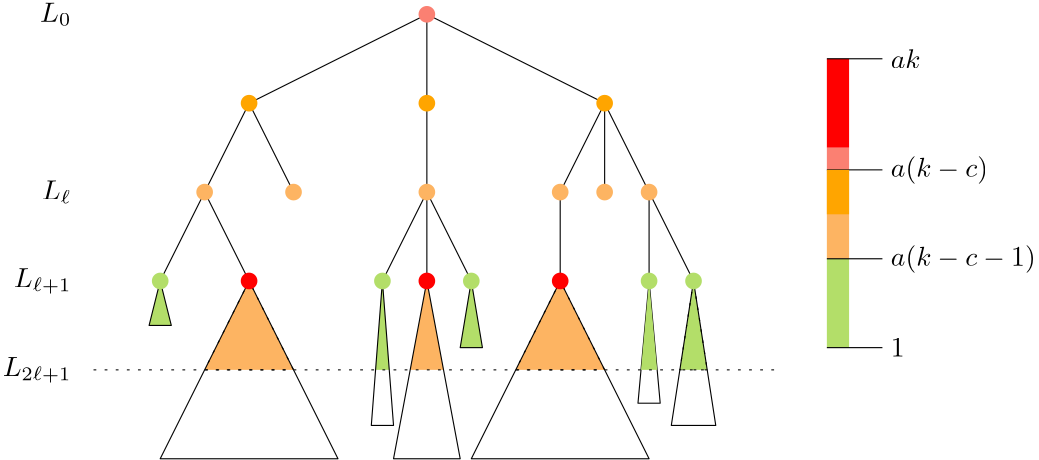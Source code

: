 <?xml version="1.0"?>
<!DOCTYPE ipe SYSTEM "ipe.dtd">
<ipe version="70218" creator="Ipe 7.2.24">
<info created="D:20220808160131" modified="D:20220808162423"/>
<ipestyle name="basic">
<symbol name="arrow/arc(spx)">
<path stroke="sym-stroke" fill="sym-stroke" pen="sym-pen">
0 0 m
-1 0.333 l
-1 -0.333 l
h
</path>
</symbol>
<symbol name="arrow/farc(spx)">
<path stroke="sym-stroke" fill="white" pen="sym-pen">
0 0 m
-1 0.333 l
-1 -0.333 l
h
</path>
</symbol>
<symbol name="arrow/ptarc(spx)">
<path stroke="sym-stroke" fill="sym-stroke" pen="sym-pen">
0 0 m
-1 0.333 l
-0.8 0 l
-1 -0.333 l
h
</path>
</symbol>
<symbol name="arrow/fptarc(spx)">
<path stroke="sym-stroke" fill="white" pen="sym-pen">
0 0 m
-1 0.333 l
-0.8 0 l
-1 -0.333 l
h
</path>
</symbol>
<symbol name="mark/circle(sx)" transformations="translations">
<path fill="sym-stroke">
0.6 0 0 0.6 0 0 e
0.4 0 0 0.4 0 0 e
</path>
</symbol>
<symbol name="mark/disk(sx)" transformations="translations">
<path fill="sym-stroke">
0.6 0 0 0.6 0 0 e
</path>
</symbol>
<symbol name="mark/fdisk(sfx)" transformations="translations">
<group>
<path fill="sym-fill">
0.5 0 0 0.5 0 0 e
</path>
<path fill="sym-stroke" fillrule="eofill">
0.6 0 0 0.6 0 0 e
0.4 0 0 0.4 0 0 e
</path>
</group>
</symbol>
<symbol name="mark/box(sx)" transformations="translations">
<path fill="sym-stroke" fillrule="eofill">
-0.6 -0.6 m
0.6 -0.6 l
0.6 0.6 l
-0.6 0.6 l
h
-0.4 -0.4 m
0.4 -0.4 l
0.4 0.4 l
-0.4 0.4 l
h
</path>
</symbol>
<symbol name="mark/square(sx)" transformations="translations">
<path fill="sym-stroke">
-0.6 -0.6 m
0.6 -0.6 l
0.6 0.6 l
-0.6 0.6 l
h
</path>
</symbol>
<symbol name="mark/fsquare(sfx)" transformations="translations">
<group>
<path fill="sym-fill">
-0.5 -0.5 m
0.5 -0.5 l
0.5 0.5 l
-0.5 0.5 l
h
</path>
<path fill="sym-stroke" fillrule="eofill">
-0.6 -0.6 m
0.6 -0.6 l
0.6 0.6 l
-0.6 0.6 l
h
-0.4 -0.4 m
0.4 -0.4 l
0.4 0.4 l
-0.4 0.4 l
h
</path>
</group>
</symbol>
<symbol name="mark/cross(sx)" transformations="translations">
<group>
<path fill="sym-stroke">
-0.43 -0.57 m
0.57 0.43 l
0.43 0.57 l
-0.57 -0.43 l
h
</path>
<path fill="sym-stroke">
-0.43 0.57 m
0.57 -0.43 l
0.43 -0.57 l
-0.57 0.43 l
h
</path>
</group>
</symbol>
<symbol name="arrow/fnormal(spx)">
<path stroke="sym-stroke" fill="white" pen="sym-pen">
0 0 m
-1 0.333 l
-1 -0.333 l
h
</path>
</symbol>
<symbol name="arrow/pointed(spx)">
<path stroke="sym-stroke" fill="sym-stroke" pen="sym-pen">
0 0 m
-1 0.333 l
-0.8 0 l
-1 -0.333 l
h
</path>
</symbol>
<symbol name="arrow/fpointed(spx)">
<path stroke="sym-stroke" fill="white" pen="sym-pen">
0 0 m
-1 0.333 l
-0.8 0 l
-1 -0.333 l
h
</path>
</symbol>
<symbol name="arrow/linear(spx)">
<path stroke="sym-stroke" pen="sym-pen">
-1 0.333 m
0 0 l
-1 -0.333 l
</path>
</symbol>
<symbol name="arrow/fdouble(spx)">
<path stroke="sym-stroke" fill="white" pen="sym-pen">
0 0 m
-1 0.333 l
-1 -0.333 l
h
-1 0 m
-2 0.333 l
-2 -0.333 l
h
</path>
</symbol>
<symbol name="arrow/double(spx)">
<path stroke="sym-stroke" fill="sym-stroke" pen="sym-pen">
0 0 m
-1 0.333 l
-1 -0.333 l
h
-1 0 m
-2 0.333 l
-2 -0.333 l
h
</path>
</symbol>
<symbol name="arrow/mid-normal(spx)">
<path stroke="sym-stroke" fill="sym-stroke" pen="sym-pen">
0.5 0 m
-0.5 0.333 l
-0.5 -0.333 l
h
</path>
</symbol>
<symbol name="arrow/mid-fnormal(spx)">
<path stroke="sym-stroke" fill="white" pen="sym-pen">
0.5 0 m
-0.5 0.333 l
-0.5 -0.333 l
h
</path>
</symbol>
<symbol name="arrow/mid-pointed(spx)">
<path stroke="sym-stroke" fill="sym-stroke" pen="sym-pen">
0.5 0 m
-0.5 0.333 l
-0.3 0 l
-0.5 -0.333 l
h
</path>
</symbol>
<symbol name="arrow/mid-fpointed(spx)">
<path stroke="sym-stroke" fill="white" pen="sym-pen">
0.5 0 m
-0.5 0.333 l
-0.3 0 l
-0.5 -0.333 l
h
</path>
</symbol>
<symbol name="arrow/mid-double(spx)">
<path stroke="sym-stroke" fill="sym-stroke" pen="sym-pen">
1 0 m
0 0.333 l
0 -0.333 l
h
0 0 m
-1 0.333 l
-1 -0.333 l
h
</path>
</symbol>
<symbol name="arrow/mid-fdouble(spx)">
<path stroke="sym-stroke" fill="white" pen="sym-pen">
1 0 m
0 0.333 l
0 -0.333 l
h
0 0 m
-1 0.333 l
-1 -0.333 l
h
</path>
</symbol>
<anglesize name="22.5 deg" value="22.5"/>
<anglesize name="30 deg" value="30"/>
<anglesize name="45 deg" value="45"/>
<anglesize name="60 deg" value="60"/>
<anglesize name="90 deg" value="90"/>
<arrowsize name="large" value="10"/>
<arrowsize name="small" value="5"/>
<arrowsize name="tiny" value="3"/>
<color name="blue" value="0 0 1"/>
<color name="brown" value="0.647 0.165 0.165"/>
<color name="darkblue" value="0 0 0.545"/>
<color name="darkcyan" value="0 0.545 0.545"/>
<color name="darkgray" value="0.663"/>
<color name="darkgreen" value="0 0.392 0"/>
<color name="darkmagenta" value="0.545 0 0.545"/>
<color name="darkorange" value="1 0.549 0"/>
<color name="darkred" value="0.545 0 0"/>
<color name="gold" value="1 0.843 0"/>
<color name="gray" value="0.745"/>
<color name="green" value="0 1 0"/>
<color name="lightblue" value="0.678 0.847 0.902"/>
<color name="lightcyan" value="0.878 1 1"/>
<color name="lightgray" value="0.827"/>
<color name="lightgreen" value="0.565 0.933 0.565"/>
<color name="lightyellow" value="1 1 0.878"/>
<color name="navy" value="0 0 0.502"/>
<color name="orange" value="1 0.647 0"/>
<color name="pink" value="1 0.753 0.796"/>
<color name="purple" value="0.627 0.125 0.941"/>
<color name="red" value="1 0 0"/>
<color name="seagreen" value="0.18 0.545 0.341"/>
<color name="turquoise" value="0.251 0.878 0.816"/>
<color name="violet" value="0.933 0.51 0.933"/>
<color name="yellow" value="1 1 0"/>
<dashstyle name="dash dot dotted" value="[4 2 1 2 1 2] 0"/>
<dashstyle name="dash dotted" value="[4 2 1 2] 0"/>
<dashstyle name="dashed" value="[4] 0"/>
<dashstyle name="dotted" value="[1 3] 0"/>
<gridsize name="10 pts (~3.5 mm)" value="10"/>
<gridsize name="14 pts (~5 mm)" value="14"/>
<gridsize name="16 pts (~6 mm)" value="16"/>
<gridsize name="20 pts (~7 mm)" value="20"/>
<gridsize name="28 pts (~10 mm)" value="28"/>
<gridsize name="32 pts (~12 mm)" value="32"/>
<gridsize name="4 pts" value="4"/>
<gridsize name="56 pts (~20 mm)" value="56"/>
<gridsize name="8 pts (~3 mm)" value="8"/>
<opacity name="10%" value="0.1"/>
<opacity name="30%" value="0.3"/>
<opacity name="50%" value="0.5"/>
<opacity name="75%" value="0.75"/>
<pen name="fat" value="1.2"/>
<pen name="heavier" value="0.8"/>
<pen name="ultrafat" value="2"/>
<symbolsize name="large" value="5"/>
<symbolsize name="small" value="2"/>
<symbolsize name="tiny" value="1.1"/>
<textsize name="Huge" value="\Huge"/>
<textsize name="LARGE" value="\LARGE"/>
<textsize name="Large" value="\Large"/>
<textsize name="footnote" value="\footnotesize"/>
<textsize name="huge" value="\huge"/>
<textsize name="large" value="\large"/>
<textsize name="small" value="\small"/>
<textsize name="tiny" value="\tiny"/>
<textstyle name="center" begin="\begin{center}" end="\end{center}"/>
<textstyle name="item" begin="\begin{itemize}\item{}" end="\end{itemize}"/>
<textstyle name="itemize" begin="\begin{itemize}" end="\end{itemize}"/>
<tiling name="falling" angle="-60" step="4" width="1"/>
<tiling name="rising" angle="30" step="4" width="1"/>
</ipestyle>
<ipestyle name="brew">
<color name="aliceblue" value="0.941 0.973 1"/>
<color name="brew1" value="0.552 0.827 0.78"/>
<color name="brew2" value="1 1 0.701"/>
<color name="brew3" value="0.745 0.729 0.854"/>
<color name="brew4" value="0.984 0.501 0.447"/>
<color name="brew5" value="0.501 0.694 0.827"/>
<color name="brew6" value="0.992 0.705 0.384"/>
<color name="brew7" value="0.701 0.87 0.411"/>
<color name="brew8" value="0.988 0.803 0.898"/>
<pen name="fattyfatfat" value="4"/>
</ipestyle>
<page>
<layer name="alpha"/>
<view layers="alpha" active="alpha"/>
<path layer="alpha" fill="brew7">
240 672 m
237.538 640 l
242.462 640 l
h
</path>
<path fill="brew6">
256 672 m
250 640 l
262 640 l
h
</path>
<path stroke="black">
256 672 m
268 608 l
244 608 l
h
</path>
<path stroke="black" fill="brew7" dash="dotted">
352 672 m
347.077 640 l
356.923 640 l
h
</path>
<path stroke="black" fill="brew6" dash="dotted">
304 672 m
288 640 l
320 640 l
h
</path>
<path stroke="black" fill="brew6" dash="dotted">
192 672 m
176 640 l
208 640 l
h
</path>
<path stroke="black">
256 768 m
192 736 l
h
</path>
<path stroke="black">
256 768 m
256 736 l
h
</path>
<path stroke="black">
256 768 m
320 736 l
h
</path>
<path stroke="black">
192 736 m
208 704 l
h
</path>
<path stroke="black">
192 736 m
176 704 l
h
</path>
<path stroke="black">
176 704 m
160 672 l
h
</path>
<path stroke="black">
176 704 m
192 672 l
h
</path>
<path stroke="black">
256 736 m
256 704 l
h
</path>
<path stroke="black">
256 704 m
240 672 l
h
</path>
<path stroke="black">
256 704 m
256 672 l
h
</path>
<path stroke="black">
256 704 m
272 672 l
h
</path>
<path stroke="black">
320 736 m
304 704 l
h
</path>
<path stroke="black">
320 736 m
320 704 l
h
</path>
<path stroke="black">
320 736 m
336 704 l
h
</path>
<path stroke="black">
336 704 m
336 672 l
h
</path>
<path stroke="black">
336 704 m
352 672 l
h
</path>
<path stroke="black">
304 704 m
304 672 l
h
</path>
<text transformations="translations" pos="128 768" stroke="black" type="label" width="11.25" height="6.812" depth="1.49" halign="right" valign="center" style="math">L_0</text>
<text matrix="1 0 0 1 0 -64" transformations="translations" pos="128 768" stroke="black" type="label" width="10.613" height="6.812" depth="1.49" halign="right" valign="center" style="math">L_\ell</text>
<text matrix="1 0 0 1 0 -96" transformations="translations" pos="128 768" stroke="black" type="label" width="20.7" height="6.812" depth="2.32" halign="right" valign="center" style="math">L_{\ell+1}</text>
<path stroke="black">
192 672 m
160 608 l
224 608 l
h
</path>
<path stroke="black">
304 672 m
272 608 l
336 608 l
h
</path>
<path stroke="black" fill="brew7">
160 672 m
164 656 l
156 656 l
h
</path>
<path stroke="black" fill="brew7">
272 672 m
268 648 l
276 648 l
h
</path>
<path stroke="black">
336 672 m
332 628 l
340 628 l
h
</path>
<path stroke="black">
352 672 m
344 620 l
360 620 l
h
</path>
<use name="mark/disk(sx)" pos="272 672" size="large" stroke="brew7"/>
<use name="mark/disk(sx)" pos="160 672" size="large" stroke="brew7"/>
<use name="mark/disk(sx)" pos="352 672" size="large" stroke="brew7"/>
<use name="mark/disk(sx)" pos="336 672" size="large" stroke="brew7"/>
<use name="mark/disk(sx)" pos="208 704" size="large" stroke="brew6"/>
<use name="mark/disk(sx)" pos="176 704" size="large" stroke="brew6"/>
<use name="mark/disk(sx)" pos="256 704" size="large" stroke="brew6"/>
<use name="mark/disk(sx)" pos="304 704" size="large" stroke="brew6"/>
<use name="mark/disk(sx)" pos="320 704" size="large" stroke="brew6"/>
<use name="mark/disk(sx)" pos="336 704" size="large" stroke="brew6"/>
<use name="mark/disk(sx)" pos="192 736" size="large" stroke="orange"/>
<use name="mark/disk(sx)" pos="256 736" size="large" stroke="orange"/>
<use name="mark/disk(sx)" pos="320 736" size="large" stroke="orange"/>
<use name="mark/disk(sx)" pos="256 672" size="large" stroke="red"/>
<use name="mark/disk(sx)" pos="192 672" size="large" stroke="red"/>
<use name="mark/disk(sx)" pos="304 672" size="large" stroke="red"/>
<use name="mark/disk(sx)" pos="256 768" size="large" stroke="brew4"/>
<path matrix="0 1 -1 0 1168 264" fill="brew7">
384 768 m
384 760 l
416 760 l
416 768 l
h
</path>
<path matrix="0 1 -1 0 1168 264" fill="brew6">
416 768 m
416 760 l
448 760 l
448 768 l
h
</path>
<path fill="brew4">
400 712 m
408 712 l
408 720 l
400 720 l
h
</path>
<path fill="red">
400 720 m
408 720 l
408 752 l
400 752 l
h
</path>
<path matrix="0 1 -1 0 1168 264" stroke="black">
384 768 m
384 748 l
</path>
<path matrix="0 1 -1 0 1168 296" stroke="black">
384 768 m
384 748 l
</path>
<path matrix="0 1 -1 0 1168 328" stroke="black">
384 768 m
384 748 l
</path>
<path matrix="0 1 -1 0 1168 368" stroke="black">
384 768 m
384 748 l
</path>
<text matrix="1 0 0 1 -5 0" transformations="translations" pos="428 752" stroke="black" type="label" width="10.766" height="6.918" depth="0" valign="center" style="math">ak</text>
<text matrix="1 0 0 1 -5 -104" transformations="translations" pos="428 752" stroke="black" type="label" width="4.981" height="6.42" depth="0" valign="center" style="math">1</text>
<text matrix="1 0 0 1 -5 -72" transformations="translations" pos="428 752" stroke="black" type="label" width="52.161" height="7.473" depth="2.49" valign="center" style="math">a(k-c-1)</text>
<text matrix="1 0 0 1 -5 -40" transformations="translations" pos="428 752" stroke="black" type="label" width="35.003" height="7.473" depth="2.49" valign="center" style="math">a(k-c)</text>
<text matrix="1 0 0 1 0 -128" transformations="translations" pos="128 768" stroke="black" type="label" width="24.671" height="6.812" depth="2.32" halign="right" valign="center" style="math">L_{2\ell+1}</text>
<path stroke="black">
240 672 m
236 620 l
244 620 l
h
</path>
<path fill="brew7">
336 672 m
333.091 640 l
338.909 640 l
h
</path>
<path stroke="black" fill="brew7" dash="dotted">
136 640 m
384 640 l
</path>
<use name="mark/disk(sx)" pos="240 672" size="large" stroke="brew7"/>
<path fill="orange">
400 712 m
400 696 l
408 696 l
408 712 l
h
</path>
</page>
</ipe>
